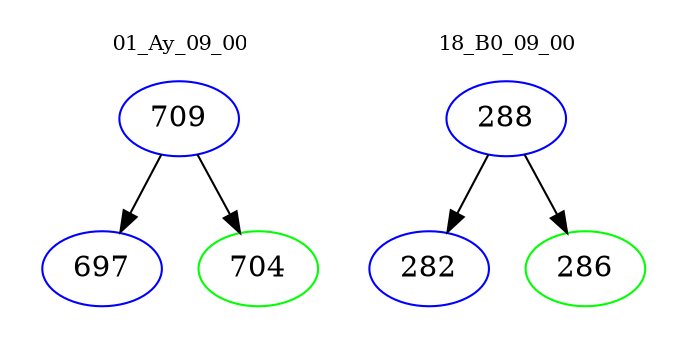 digraph{
subgraph cluster_0 {
color = white
label = "01_Ay_09_00";
fontsize=10;
T0_709 [label="709", color="blue"]
T0_709 -> T0_697 [color="black"]
T0_697 [label="697", color="blue"]
T0_709 -> T0_704 [color="black"]
T0_704 [label="704", color="green"]
}
subgraph cluster_1 {
color = white
label = "18_B0_09_00";
fontsize=10;
T1_288 [label="288", color="blue"]
T1_288 -> T1_282 [color="black"]
T1_282 [label="282", color="blue"]
T1_288 -> T1_286 [color="black"]
T1_286 [label="286", color="green"]
}
}
